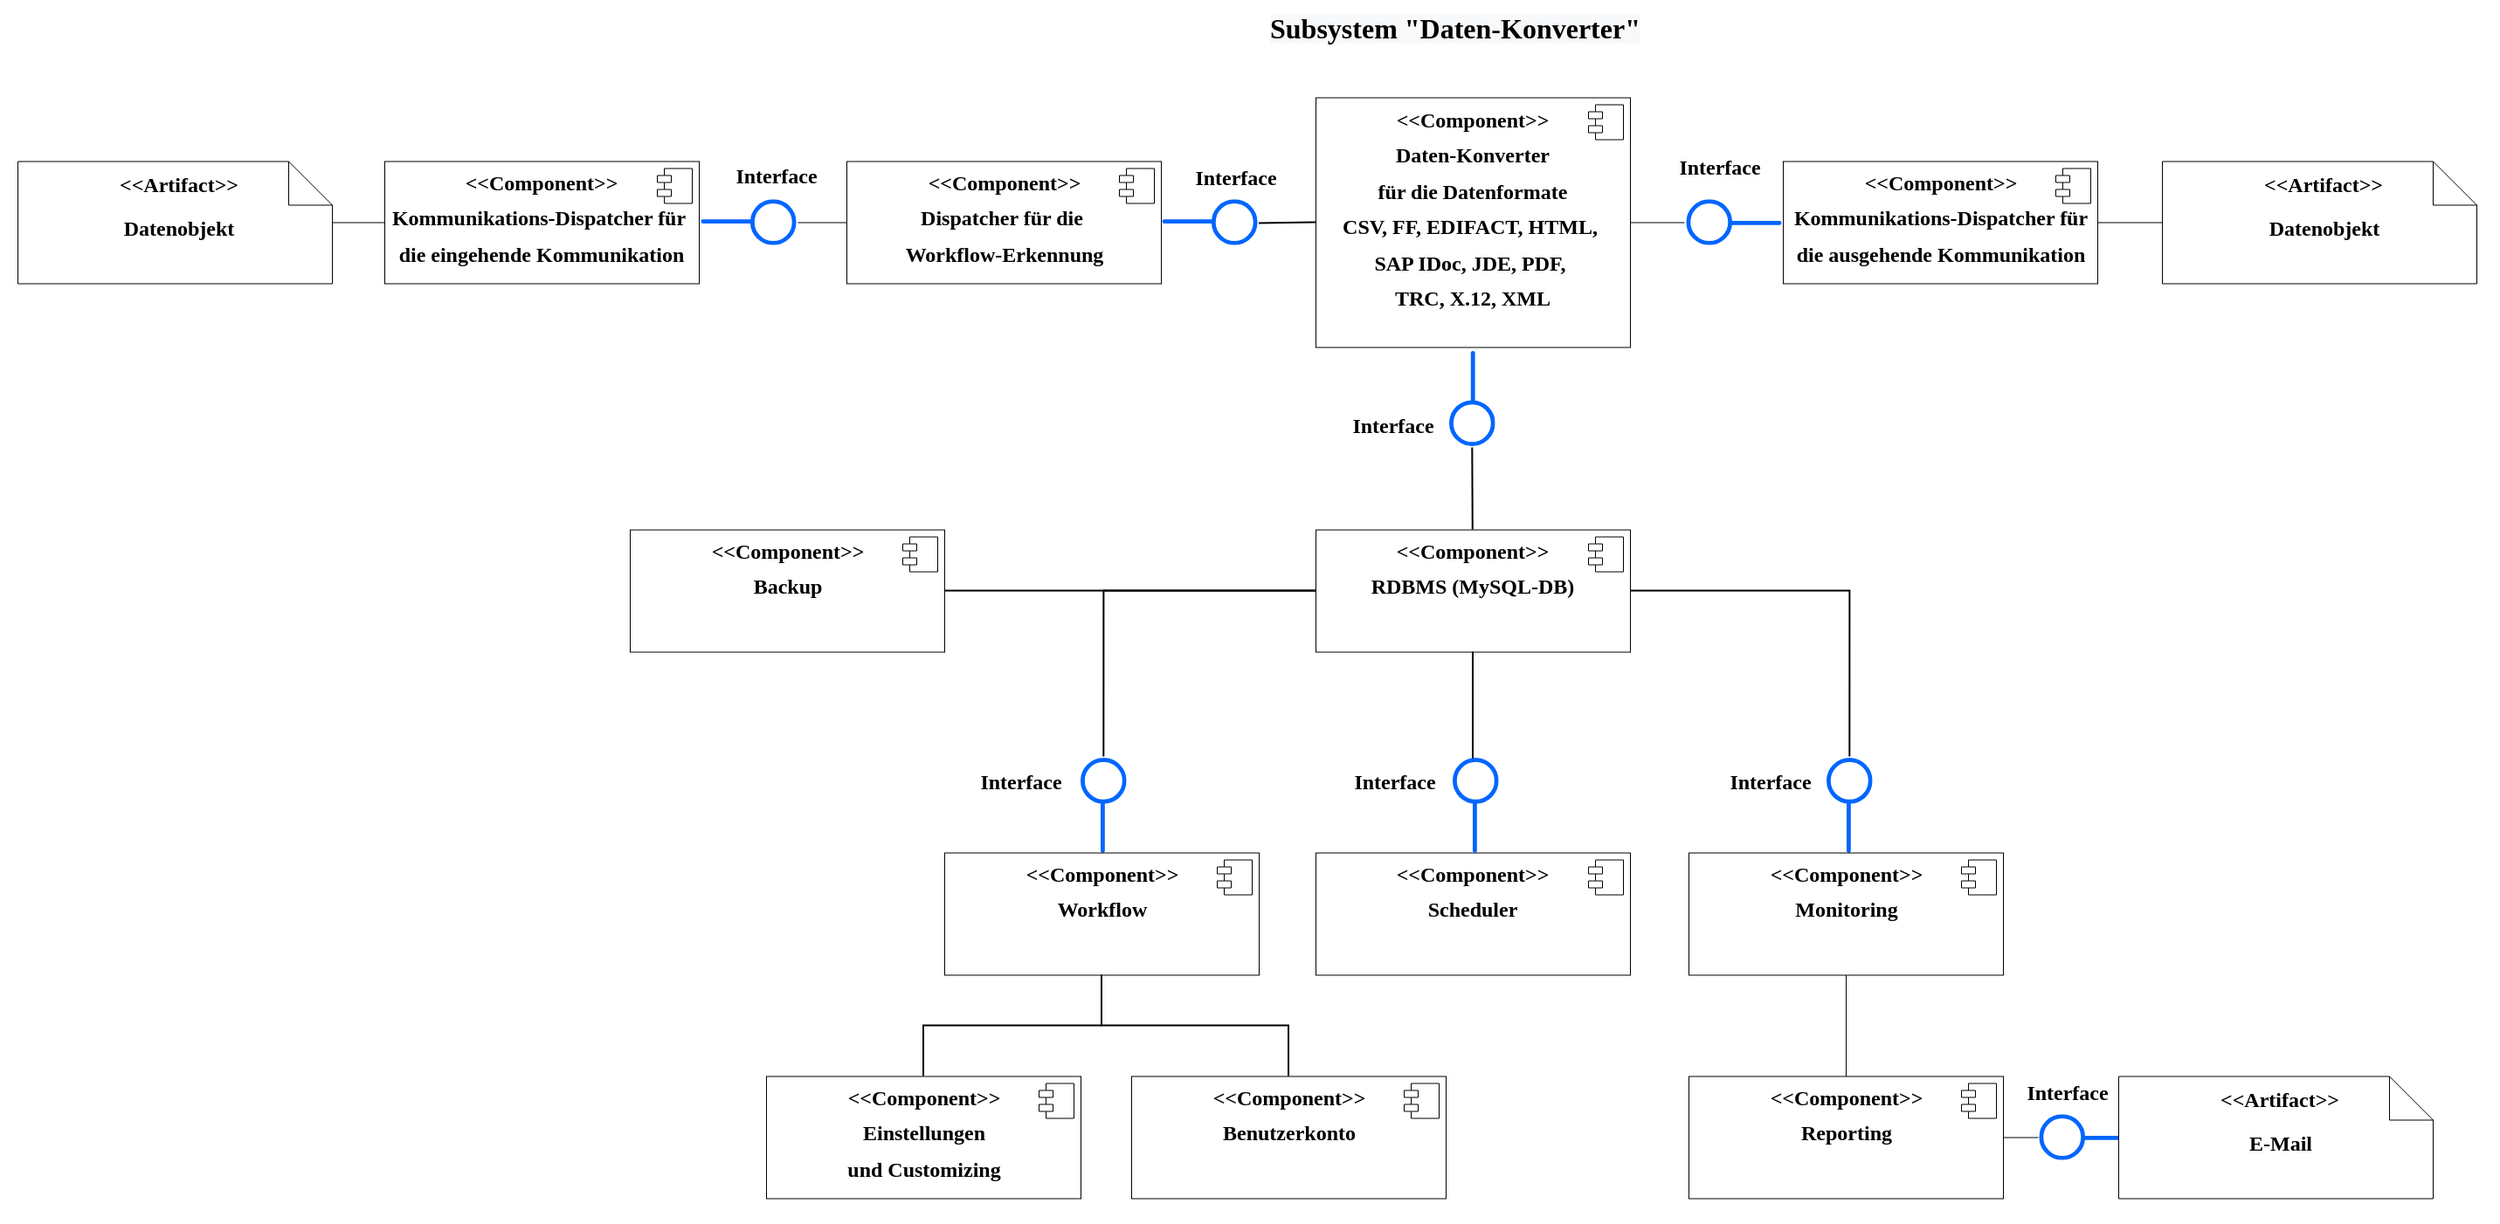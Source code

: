 <mxfile version="17.2.4" type="device"><diagram id="QjNjoe9z6QleJJcIfpzm" name="Seite-1"><mxGraphModel dx="5169" dy="2529" grid="1" gridSize="10" guides="1" tooltips="1" connect="1" arrows="1" fold="1" page="1" pageScale="1" pageWidth="1169" pageHeight="827" math="0" shadow="0"><root><mxCell id="0"/><mxCell id="1" parent="0"/><mxCell id="vFSxRSRgnRlP0eTOkqDe-31" value="" style="edgeStyle=none;rounded=0;orthogonalLoop=1;jettySize=auto;html=1;endArrow=none;endFill=0;" parent="1" edge="1"><mxGeometry relative="1" as="geometry"><mxPoint x="260" y="-955" as="sourcePoint"/></mxGeometry></mxCell><mxCell id="vFSxRSRgnRlP0eTOkqDe-32" style="edgeStyle=none;rounded=0;orthogonalLoop=1;jettySize=auto;html=1;entryX=-0.005;entryY=0.619;entryDx=0;entryDy=0;entryPerimeter=0;endArrow=none;endFill=0;" parent="1" edge="1"><mxGeometry relative="1" as="geometry"><mxPoint x="514" y="-954.716" as="sourcePoint"/></mxGeometry></mxCell><mxCell id="W8Vgu76qvDJkNmkZ7PKU-22" value="&lt;p style=&quot;margin: 6px 0px 0px&quot;&gt;&lt;span&gt;&amp;lt;&amp;lt;Component&amp;gt;&amp;gt;&lt;br&gt;&lt;/span&gt;&lt;/p&gt;&lt;p style=&quot;margin: 6px 0px 0px&quot;&gt;&lt;span&gt;Daten-Konverter&lt;/span&gt;&lt;/p&gt;&lt;p style=&quot;margin: 6px 0px 0px&quot;&gt;&lt;span&gt;für die Datenformate&lt;/span&gt;&lt;/p&gt;&lt;p style=&quot;margin: 6px 0px 0px&quot;&gt;&lt;span&gt;CSV, FF, EDIFACT, HTML,&amp;nbsp;&lt;/span&gt;&lt;/p&gt;&lt;p style=&quot;margin: 6px 0px 0px&quot;&gt;&lt;span&gt;SAP IDoc,&amp;nbsp;&lt;/span&gt;&lt;span&gt;JDE, PDF,&amp;nbsp;&lt;/span&gt;&lt;/p&gt;&lt;p style=&quot;margin: 6px 0px 0px&quot;&gt;&lt;span&gt;TRC, X.12, XML&lt;/span&gt;&lt;/p&gt;" style="align=center;overflow=fill;html=1;dropTarget=0;fontStyle=1;strokeWidth=0.5;fontFamily=Times New Roman;" parent="1" vertex="1"><mxGeometry x="-2547" y="-1104.25" width="180" height="143" as="geometry"/></mxCell><mxCell id="W8Vgu76qvDJkNmkZ7PKU-23" value="" style="shape=component;jettyWidth=8;jettyHeight=4;strokeWidth=0.5;fontFamily=Times New Roman;fontStyle=1" parent="W8Vgu76qvDJkNmkZ7PKU-22" vertex="1"><mxGeometry x="1" width="20" height="20" relative="1" as="geometry"><mxPoint x="-24" y="4" as="offset"/></mxGeometry></mxCell><mxCell id="6XGFLNyHwtxHlXejhk_V-9" style="edgeStyle=orthogonalEdgeStyle;rounded=0;orthogonalLoop=1;jettySize=auto;html=1;fontFamily=Times New Roman;endArrow=none;endFill=0;entryX=1;entryY=0.5;entryDx=0;entryDy=0;fontStyle=1" parent="1" source="W8Vgu76qvDJkNmkZ7PKU-27" target="RuedNKQZHPl8oqBOIeyW-1" edge="1"><mxGeometry relative="1" as="geometry"><mxPoint x="-2188.603" y="-731.853" as="targetPoint"/></mxGeometry></mxCell><mxCell id="6XGFLNyHwtxHlXejhk_V-13" style="edgeStyle=orthogonalEdgeStyle;rounded=0;orthogonalLoop=1;jettySize=auto;html=1;entryX=1;entryY=0.5;entryDx=0;entryDy=0;fontFamily=Times New Roman;endArrow=none;endFill=0;fontStyle=1" parent="1" source="W8Vgu76qvDJkNmkZ7PKU-27" target="6XGFLNyHwtxHlXejhk_V-5" edge="1"><mxGeometry relative="1" as="geometry"/></mxCell><mxCell id="6XGFLNyHwtxHlXejhk_V-20" style="edgeStyle=none;rounded=0;orthogonalLoop=1;jettySize=auto;html=1;entryX=1;entryY=0.5;entryDx=0;entryDy=0;fontFamily=Times New Roman;endArrow=none;endFill=0;fontStyle=1" parent="1" source="W8Vgu76qvDJkNmkZ7PKU-27" target="W8Vgu76qvDJkNmkZ7PKU-88" edge="1"><mxGeometry relative="1" as="geometry"/></mxCell><mxCell id="W8Vgu76qvDJkNmkZ7PKU-27" value="&lt;p style=&quot;margin: 6px 0px 0px&quot;&gt;&lt;span&gt;&amp;lt;&amp;lt;Component&amp;gt;&amp;gt;&lt;br&gt;&lt;/span&gt;&lt;/p&gt;&lt;p style=&quot;margin: 6px 0px 0px&quot;&gt;&lt;span&gt;RDBMS (MySQL-DB)&lt;/span&gt;&lt;/p&gt;" style="align=center;overflow=fill;html=1;dropTarget=0;fontStyle=1;strokeWidth=0.5;fontFamily=Times New Roman;" parent="1" vertex="1"><mxGeometry x="-2547" y="-856.75" width="180" height="70" as="geometry"/></mxCell><mxCell id="W8Vgu76qvDJkNmkZ7PKU-28" value="" style="shape=component;jettyWidth=8;jettyHeight=4;strokeWidth=0.5;fontFamily=Times New Roman;fontStyle=1" parent="W8Vgu76qvDJkNmkZ7PKU-27" vertex="1"><mxGeometry x="1" width="20" height="20" relative="1" as="geometry"><mxPoint x="-24" y="4" as="offset"/></mxGeometry></mxCell><mxCell id="W8Vgu76qvDJkNmkZ7PKU-88" value="&lt;p style=&quot;margin: 6px 0px 0px&quot;&gt;&lt;span&gt;&amp;lt;&amp;lt;Component&amp;gt;&amp;gt;&lt;br&gt;&lt;/span&gt;&lt;/p&gt;&lt;p style=&quot;margin: 6px 0px 0px&quot;&gt;&lt;span&gt;Backup&lt;/span&gt;&lt;/p&gt;" style="align=center;overflow=fill;html=1;dropTarget=0;fontStyle=1;strokeWidth=0.5;fontFamily=Times New Roman;" parent="1" vertex="1"><mxGeometry x="-2939.5" y="-856.75" width="180" height="70" as="geometry"/></mxCell><mxCell id="W8Vgu76qvDJkNmkZ7PKU-89" value="" style="shape=component;jettyWidth=8;jettyHeight=4;strokeWidth=0.5;fontFamily=Times New Roman;fontStyle=1" parent="W8Vgu76qvDJkNmkZ7PKU-88" vertex="1"><mxGeometry x="1" width="20" height="20" relative="1" as="geometry"><mxPoint x="-24" y="4" as="offset"/></mxGeometry></mxCell><mxCell id="BMP821mJh8FzuQ1PyHeo-16" value="&lt;p style=&quot;margin: 6px 0px 0px&quot;&gt;&lt;span&gt;&amp;lt;&amp;lt;Component&amp;gt;&amp;gt;&lt;br&gt;&lt;/span&gt;&lt;/p&gt;&lt;p style=&quot;margin: 6px 0px 0px&quot;&gt;&lt;span&gt;Kommunikations-Dispatcher für&amp;nbsp;&lt;/span&gt;&lt;/p&gt;&lt;p style=&quot;margin: 6px 0px 0px&quot;&gt;&lt;span&gt;die eingehende Kommunikation&lt;/span&gt;&lt;/p&gt;" style="align=center;overflow=fill;html=1;dropTarget=0;fontStyle=1;strokeWidth=0.5;fontFamily=Times New Roman;" parent="1" vertex="1"><mxGeometry x="-3080" y="-1067.75" width="180" height="70" as="geometry"/></mxCell><mxCell id="BMP821mJh8FzuQ1PyHeo-17" value="" style="shape=component;jettyWidth=8;jettyHeight=4;strokeWidth=0.5;fontFamily=Times New Roman;fontStyle=1" parent="BMP821mJh8FzuQ1PyHeo-16" vertex="1"><mxGeometry x="1" width="20" height="20" relative="1" as="geometry"><mxPoint x="-24" y="4" as="offset"/></mxGeometry></mxCell><mxCell id="BMP821mJh8FzuQ1PyHeo-19" value="&lt;p style=&quot;margin: 6px 0px 0px&quot;&gt;&lt;span&gt;&amp;lt;&amp;lt;Component&amp;gt;&amp;gt;&lt;br&gt;&lt;/span&gt;&lt;/p&gt;&lt;p style=&quot;margin: 6px 0px 0px&quot;&gt;&lt;span&gt;Kommunikations-Dispatcher für&lt;/span&gt;&lt;/p&gt;&lt;p style=&quot;margin: 6px 0px 0px&quot;&gt;&lt;span&gt;die ausgehende Kommunikation&lt;/span&gt;&lt;/p&gt;" style="align=center;overflow=fill;html=1;dropTarget=0;fontStyle=1;strokeWidth=0.5;fontFamily=Times New Roman;" parent="1" vertex="1"><mxGeometry x="-2279.5" y="-1067.75" width="180" height="70" as="geometry"/></mxCell><mxCell id="BMP821mJh8FzuQ1PyHeo-20" value="" style="shape=component;jettyWidth=8;jettyHeight=4;strokeWidth=0.5;fontFamily=Times New Roman;fontStyle=1" parent="BMP821mJh8FzuQ1PyHeo-19" vertex="1"><mxGeometry x="1" width="20" height="20" relative="1" as="geometry"><mxPoint x="-24" y="4" as="offset"/></mxGeometry></mxCell><mxCell id="BMP821mJh8FzuQ1PyHeo-44" value="" style="edgeStyle=none;rounded=0;orthogonalLoop=1;jettySize=auto;html=1;endArrow=none;endFill=0;strokeWidth=0.5;fontFamily=Times New Roman;exitX=0;exitY=0.5;exitDx=0;exitDy=0;exitPerimeter=0;fontStyle=1" parent="1" target="W8Vgu76qvDJkNmkZ7PKU-22" edge="1"><mxGeometry relative="1" as="geometry"><mxPoint x="-2364" y="-1064.75" as="targetPoint"/><mxPoint x="-2336" y="-1032.75" as="sourcePoint"/></mxGeometry></mxCell><mxCell id="BMP821mJh8FzuQ1PyHeo-34" value="" style="edgeStyle=none;rounded=0;orthogonalLoop=1;jettySize=auto;html=1;endArrow=none;endFill=0;strokeWidth=0.5;fontFamily=Times New Roman;fontStyle=1" parent="1" source="BMP821mJh8FzuQ1PyHeo-32" target="BMP821mJh8FzuQ1PyHeo-16" edge="1"><mxGeometry relative="1" as="geometry"/></mxCell><mxCell id="BMP821mJh8FzuQ1PyHeo-32" value="Datenobjekt" style="shape=note2;boundedLbl=1;whiteSpace=wrap;html=1;size=25;verticalAlign=top;align=center;spacingLeft=5;fontStyle=1;strokeWidth=0.5;fontFamily=Times New Roman;" parent="1" vertex="1"><mxGeometry x="-3290" y="-1067.75" width="180" height="70" as="geometry"/></mxCell><mxCell id="BMP821mJh8FzuQ1PyHeo-33" value="&lt;&lt;Artifact&gt;&gt;" style="resizeWidth=1;part=1;strokeColor=none;fillColor=none;align=center;spacingLeft=5;strokeWidth=0.5;fontFamily=Times New Roman;fontStyle=1" parent="BMP821mJh8FzuQ1PyHeo-32" vertex="1"><mxGeometry width="180" height="25" relative="1" as="geometry"/></mxCell><mxCell id="BMP821mJh8FzuQ1PyHeo-45" value="" style="edgeStyle=none;rounded=0;orthogonalLoop=1;jettySize=auto;html=1;endArrow=none;endFill=0;entryX=1;entryY=0.5;entryDx=0;entryDy=0;strokeWidth=0.5;fontFamily=Times New Roman;fontStyle=1" parent="1" source="BMP821mJh8FzuQ1PyHeo-35" target="BMP821mJh8FzuQ1PyHeo-19" edge="1"><mxGeometry relative="1" as="geometry"/></mxCell><mxCell id="BMP821mJh8FzuQ1PyHeo-35" value="Datenobjekt" style="shape=note2;boundedLbl=1;whiteSpace=wrap;html=1;size=25;verticalAlign=top;align=center;spacingLeft=5;fontStyle=1;strokeWidth=0.5;fontFamily=Times New Roman;" parent="1" vertex="1"><mxGeometry x="-2062.5" y="-1067.75" width="180" height="70" as="geometry"/></mxCell><mxCell id="BMP821mJh8FzuQ1PyHeo-36" value="&lt;&lt;Artifact&gt;&gt;" style="resizeWidth=1;part=1;strokeColor=none;fillColor=none;align=center;spacingLeft=5;strokeWidth=0.5;fontFamily=Times New Roman;fontStyle=1" parent="BMP821mJh8FzuQ1PyHeo-35" vertex="1"><mxGeometry width="180" height="25" relative="1" as="geometry"/></mxCell><mxCell id="BMP821mJh8FzuQ1PyHeo-53" value="" style="edgeStyle=none;rounded=0;orthogonalLoop=1;jettySize=auto;html=1;fontColor=#000000;endArrow=none;endFill=0;strokeWidth=0.5;fontFamily=Times New Roman;fontStyle=1;exitX=1;exitY=0.5;exitDx=0;exitDy=0;" parent="1" target="BMP821mJh8FzuQ1PyHeo-51" edge="1" source="6XGFLNyHwtxHlXejhk_V-21"><mxGeometry relative="1" as="geometry"><mxPoint x="-2847.5" y="-1029.59" as="sourcePoint"/></mxGeometry></mxCell><mxCell id="BMP821mJh8FzuQ1PyHeo-47" value="&lt;p style=&quot;margin: 6px 0px 0px;&quot;&gt;&lt;span&gt;&amp;lt;&amp;lt;Component&amp;gt;&amp;gt;&lt;br&gt;&lt;/span&gt;&lt;/p&gt;&lt;p style=&quot;margin: 6px 0px 0px;&quot;&gt;&lt;span&gt;Scheduler&lt;/span&gt;&lt;/p&gt;" style="align=center;overflow=fill;html=1;dropTarget=0;fontStyle=1;strokeWidth=0.5;fontFamily=Times New Roman;" parent="1" vertex="1"><mxGeometry x="-2547" y="-671.75" width="180" height="70" as="geometry"/></mxCell><mxCell id="BMP821mJh8FzuQ1PyHeo-48" value="" style="shape=component;jettyWidth=8;jettyHeight=4;strokeWidth=0.5;fontFamily=Times New Roman;fontStyle=1" parent="BMP821mJh8FzuQ1PyHeo-47" vertex="1"><mxGeometry x="1" width="20" height="20" relative="1" as="geometry"><mxPoint x="-24" y="4" as="offset"/></mxGeometry></mxCell><mxCell id="BMP821mJh8FzuQ1PyHeo-51" value="&lt;p style=&quot;margin: 6px 0px 0px&quot;&gt;&lt;span&gt;&amp;lt;&amp;lt;Component&amp;gt;&amp;gt;&lt;br&gt;&lt;/span&gt;&lt;/p&gt;&lt;p style=&quot;margin: 6px 0px 0px&quot;&gt;&lt;span&gt;Dispatcher für die&amp;nbsp;&lt;/span&gt;&lt;/p&gt;&lt;p style=&quot;margin: 6px 0px 0px&quot;&gt;&lt;span&gt;Workflow-Erkennung&lt;/span&gt;&lt;/p&gt;" style="align=center;overflow=fill;html=1;dropTarget=0;fontStyle=1;strokeWidth=0.5;fontFamily=Times New Roman;" parent="1" vertex="1"><mxGeometry x="-2815.5" y="-1067.75" width="180" height="70" as="geometry"/></mxCell><mxCell id="BMP821mJh8FzuQ1PyHeo-52" value="" style="shape=component;jettyWidth=8;jettyHeight=4;strokeWidth=0.5;fontFamily=Times New Roman;fontStyle=1" parent="BMP821mJh8FzuQ1PyHeo-51" vertex="1"><mxGeometry x="1" width="20" height="20" relative="1" as="geometry"><mxPoint x="-24" y="4" as="offset"/></mxGeometry></mxCell><mxCell id="RuedNKQZHPl8oqBOIeyW-4" style="edgeStyle=none;rounded=0;orthogonalLoop=1;jettySize=auto;html=1;endArrow=none;endFill=0;fontFamily=Times New Roman;entryX=0.5;entryY=1;entryDx=0;entryDy=0;fontStyle=1" parent="1" target="W8Vgu76qvDJkNmkZ7PKU-27" edge="1"><mxGeometry relative="1" as="geometry"><mxPoint x="-2457" y="-720" as="sourcePoint"/><mxPoint x="-2365.5" y="-708.75" as="targetPoint"/></mxGeometry></mxCell><mxCell id="RuedNKQZHPl8oqBOIeyW-3" value="" style="aspect=fixed;perimeter=ellipsePerimeter;html=1;align=center;shadow=0;dashed=0;spacingTop=3;image;image=img/lib/active_directory/interface.svg;rotation=-180;strokeWidth=0.5;fontFamily=Times New Roman;direction=south;fontStyle=1" parent="1" vertex="1"><mxGeometry x="-2468.5" y="-726.75" width="26.32" height="56" as="geometry"/></mxCell><mxCell id="RuedNKQZHPl8oqBOIeyW-6" value="Interface" style="text;html=1;align=center;verticalAlign=middle;resizable=0;points=[];autosize=1;strokeColor=none;fillColor=none;strokeWidth=0.5;fontFamily=Times New Roman;fontStyle=1" parent="1" vertex="1"><mxGeometry x="-2532.5" y="-721.75" width="60" height="20" as="geometry"/></mxCell><mxCell id="6XGFLNyHwtxHlXejhk_V-5" value="" style="aspect=fixed;perimeter=ellipsePerimeter;html=1;align=center;shadow=0;dashed=0;spacingTop=3;image;image=img/lib/active_directory/interface.svg;rotation=-180;strokeWidth=0.5;fontFamily=Times New Roman;direction=south;fontStyle=1" parent="1" vertex="1"><mxGeometry x="-2681.5" y="-726.75" width="26.32" height="56" as="geometry"/></mxCell><mxCell id="W8Vgu76qvDJkNmkZ7PKU-12" value="&lt;p style=&quot;margin: 6px 0px 0px;&quot;&gt;&lt;span&gt;&amp;lt;&amp;lt;Component&amp;gt;&amp;gt;&lt;br&gt;&lt;/span&gt;&lt;/p&gt;&lt;p style=&quot;margin: 6px 0px 0px;&quot;&gt;&lt;span&gt;Benutzerkonto&lt;/span&gt;&lt;/p&gt;" style="align=center;overflow=fill;html=1;dropTarget=0;fontStyle=1;strokeWidth=0.5;fontFamily=Times New Roman;" parent="1" vertex="1"><mxGeometry x="-2652.5" y="-543.75" width="180" height="70" as="geometry"/></mxCell><mxCell id="W8Vgu76qvDJkNmkZ7PKU-13" value="" style="shape=component;jettyWidth=8;jettyHeight=4;strokeWidth=0.5;fontFamily=Times New Roman;fontStyle=1" parent="W8Vgu76qvDJkNmkZ7PKU-12" vertex="1"><mxGeometry x="1" width="20" height="20" relative="1" as="geometry"><mxPoint x="-24" y="4" as="offset"/></mxGeometry></mxCell><mxCell id="6XGFLNyHwtxHlXejhk_V-3" style="edgeStyle=orthogonalEdgeStyle;rounded=0;orthogonalLoop=1;jettySize=auto;html=1;entryX=0.5;entryY=0;entryDx=0;entryDy=0;fontFamily=Times New Roman;endArrow=none;endFill=0;fontStyle=1" parent="1" source="W8Vgu76qvDJkNmkZ7PKU-14" target="W8Vgu76qvDJkNmkZ7PKU-12" edge="1"><mxGeometry relative="1" as="geometry"/></mxCell><mxCell id="W8Vgu76qvDJkNmkZ7PKU-14" value="&lt;p style=&quot;margin: 6px 0px 0px;&quot;&gt;&lt;span&gt;&amp;lt;&amp;lt;Component&amp;gt;&amp;gt;&lt;br&gt;&lt;/span&gt;&lt;/p&gt;&lt;p style=&quot;margin: 6px 0px 0px;&quot;&gt;&lt;span&gt;Workflow&lt;/span&gt;&lt;/p&gt;" style="align=center;overflow=fill;html=1;dropTarget=0;fontStyle=1;strokeWidth=0.5;fontFamily=Times New Roman;" parent="1" vertex="1"><mxGeometry x="-2759.5" y="-671.75" width="180" height="70" as="geometry"/></mxCell><mxCell id="W8Vgu76qvDJkNmkZ7PKU-15" value="" style="shape=component;jettyWidth=8;jettyHeight=4;strokeWidth=0.5;fontFamily=Times New Roman;fontStyle=1" parent="W8Vgu76qvDJkNmkZ7PKU-14" vertex="1"><mxGeometry x="1" width="20" height="20" relative="1" as="geometry"><mxPoint x="-24" y="4" as="offset"/></mxGeometry></mxCell><mxCell id="W8Vgu76qvDJkNmkZ7PKU-115" value="&lt;p style=&quot;margin: 6px 0px 0px;&quot;&gt;&lt;span&gt;&amp;lt;&amp;lt;Component&amp;gt;&amp;gt;&lt;br&gt;&lt;/span&gt;&lt;/p&gt;&lt;p style=&quot;margin: 6px 0px 0px;&quot;&gt;&lt;span&gt;Einstellungen&lt;/span&gt;&lt;/p&gt;&lt;p style=&quot;margin: 6px 0px 0px;&quot;&gt;&lt;span&gt;und Customizing&lt;/span&gt;&lt;/p&gt;" style="align=center;overflow=fill;html=1;dropTarget=0;fontStyle=1;strokeWidth=0.5;fontFamily=Times New Roman;" parent="1" vertex="1"><mxGeometry x="-2861.5" y="-543.75" width="180" height="70" as="geometry"/></mxCell><mxCell id="W8Vgu76qvDJkNmkZ7PKU-116" value="" style="shape=component;jettyWidth=8;jettyHeight=4;strokeWidth=0.5;fontFamily=Times New Roman;fontStyle=1" parent="W8Vgu76qvDJkNmkZ7PKU-115" vertex="1"><mxGeometry x="1" width="20" height="20" relative="1" as="geometry"><mxPoint x="-24" y="4" as="offset"/></mxGeometry></mxCell><mxCell id="6XGFLNyHwtxHlXejhk_V-2" style="edgeStyle=orthogonalEdgeStyle;rounded=0;orthogonalLoop=1;jettySize=auto;html=1;entryX=0.5;entryY=0;entryDx=0;entryDy=0;fontFamily=Times New Roman;endArrow=none;endFill=0;fontStyle=1" parent="1" source="W8Vgu76qvDJkNmkZ7PKU-14" target="W8Vgu76qvDJkNmkZ7PKU-115" edge="1"><mxGeometry relative="1" as="geometry"/></mxCell><mxCell id="vFSxRSRgnRlP0eTOkqDe-62" style="edgeStyle=orthogonalEdgeStyle;rounded=0;orthogonalLoop=1;jettySize=auto;html=1;exitX=1;exitY=0.5;exitDx=0;exitDy=0;entryX=1;entryY=0.75;entryDx=0;entryDy=0;endArrow=none;endFill=0;strokeWidth=0.5;fontFamily=Times New Roman;fontStyle=1" parent="1" source="W8Vgu76qvDJkNmkZ7PKU-14" target="W8Vgu76qvDJkNmkZ7PKU-14" edge="1"><mxGeometry relative="1" as="geometry"/></mxCell><mxCell id="RuedNKQZHPl8oqBOIeyW-1" value="" style="aspect=fixed;perimeter=ellipsePerimeter;html=1;align=center;shadow=0;dashed=0;spacingTop=3;image;image=img/lib/active_directory/interface.svg;rotation=-180;strokeWidth=0.5;fontFamily=Times New Roman;direction=south;fontStyle=1" parent="1" vertex="1"><mxGeometry x="-2254.5" y="-726.75" width="26.32" height="56" as="geometry"/></mxCell><mxCell id="RuedNKQZHPl8oqBOIeyW-5" value="Interface" style="text;html=1;align=center;verticalAlign=middle;resizable=0;points=[];autosize=1;strokeColor=none;fillColor=none;strokeWidth=0.5;fontFamily=Times New Roman;fontStyle=1" parent="1" vertex="1"><mxGeometry x="-2317.5" y="-721.75" width="60" height="20" as="geometry"/></mxCell><mxCell id="W8Vgu76qvDJkNmkZ7PKU-35" value="&lt;p style=&quot;margin: 6px 0px 0px;&quot;&gt;&lt;span&gt;&amp;lt;&amp;lt;Component&amp;gt;&amp;gt;&lt;br&gt;&lt;/span&gt;&lt;/p&gt;&lt;p style=&quot;margin: 6px 0px 0px;&quot;&gt;&lt;span&gt;Reporting&lt;/span&gt;&lt;/p&gt;" style="align=center;overflow=fill;html=1;dropTarget=0;fontStyle=1;strokeWidth=0.5;fontFamily=Times New Roman;" parent="1" vertex="1"><mxGeometry x="-2333.5" y="-543.75" width="180" height="70" as="geometry"/></mxCell><mxCell id="W8Vgu76qvDJkNmkZ7PKU-36" value="" style="shape=component;jettyWidth=8;jettyHeight=4;strokeWidth=0.5;fontFamily=Times New Roman;fontStyle=1" parent="W8Vgu76qvDJkNmkZ7PKU-35" vertex="1"><mxGeometry x="1" width="20" height="20" relative="1" as="geometry"><mxPoint x="-24" y="4" as="offset"/></mxGeometry></mxCell><mxCell id="BMP821mJh8FzuQ1PyHeo-46" value="" style="edgeStyle=none;rounded=0;orthogonalLoop=1;jettySize=auto;html=1;fontColor=#000000;endArrow=none;endFill=0;entryX=1;entryY=0.5;entryDx=0;entryDy=0;strokeWidth=0.5;fontFamily=Times New Roman;exitX=1;exitY=0.5;exitDx=0;exitDy=0;fontStyle=1" parent="1" source="vFSxRSRgnRlP0eTOkqDe-46" target="W8Vgu76qvDJkNmkZ7PKU-35" edge="1"><mxGeometry relative="1" as="geometry"><mxPoint x="-2132.5" y="-500.75" as="sourcePoint"/></mxGeometry></mxCell><mxCell id="vFSxRSRgnRlP0eTOkqDe-46" value="" style="aspect=fixed;perimeter=ellipsePerimeter;html=1;align=center;shadow=0;dashed=0;spacingTop=3;image;image=img/lib/active_directory/interface.svg;rotation=-180;strokeWidth=0.5;fontFamily=Times New Roman;fontStyle=1" parent="1" vertex="1"><mxGeometry x="-2133.5" y="-521.91" width="56" height="26.32" as="geometry"/></mxCell><mxCell id="vFSxRSRgnRlP0eTOkqDe-55" value="E-Mail" style="shape=note2;boundedLbl=1;whiteSpace=wrap;html=1;size=25;verticalAlign=top;align=center;spacingLeft=5;fontStyle=1;strokeWidth=0.5;fontFamily=Times New Roman;" parent="1" vertex="1"><mxGeometry x="-2087.5" y="-543.75" width="180" height="70" as="geometry"/></mxCell><mxCell id="vFSxRSRgnRlP0eTOkqDe-56" value="&lt;&lt;Artifact&gt;&gt;" style="resizeWidth=1;part=1;strokeColor=none;fillColor=none;align=center;spacingLeft=5;strokeWidth=0.5;fontFamily=Times New Roman;fontStyle=1" parent="vFSxRSRgnRlP0eTOkqDe-55" vertex="1"><mxGeometry width="180" height="25" relative="1" as="geometry"/></mxCell><mxCell id="vFSxRSRgnRlP0eTOkqDe-80" value="Interface" style="text;html=1;align=center;verticalAlign=middle;resizable=0;points=[];autosize=1;strokeColor=none;fillColor=none;strokeWidth=0.5;fontFamily=Times New Roman;fontStyle=1" parent="1" vertex="1"><mxGeometry x="-2147.5" y="-543.75" width="60" height="20" as="geometry"/></mxCell><mxCell id="BMP821mJh8FzuQ1PyHeo-11" value="&lt;p style=&quot;margin: 6px 0px 0px;&quot;&gt;&lt;span&gt;&amp;lt;&amp;lt;Component&amp;gt;&amp;gt;&lt;br&gt;&lt;/span&gt;&lt;/p&gt;&lt;p style=&quot;margin: 6px 0px 0px;&quot;&gt;&lt;span&gt;Monitoring&lt;/span&gt;&lt;/p&gt;" style="align=center;overflow=fill;html=1;dropTarget=0;fontStyle=1;strokeWidth=0.5;fontFamily=Times New Roman;" parent="1" vertex="1"><mxGeometry x="-2333.5" y="-671.75" width="180" height="70" as="geometry"/></mxCell><mxCell id="BMP821mJh8FzuQ1PyHeo-12" value="" style="shape=component;jettyWidth=8;jettyHeight=4;strokeWidth=0.5;fontFamily=Times New Roman;fontStyle=1" parent="BMP821mJh8FzuQ1PyHeo-11" vertex="1"><mxGeometry x="1" width="20" height="20" relative="1" as="geometry"><mxPoint x="-24" y="4" as="offset"/></mxGeometry></mxCell><mxCell id="BMP821mJh8FzuQ1PyHeo-15" value="" style="edgeStyle=none;rounded=0;orthogonalLoop=1;jettySize=auto;html=1;endArrow=none;endFill=0;entryX=0.5;entryY=1;entryDx=0;entryDy=0;strokeWidth=0.5;fontFamily=Times New Roman;fontStyle=1" parent="1" source="W8Vgu76qvDJkNmkZ7PKU-35" target="BMP821mJh8FzuQ1PyHeo-11" edge="1"><mxGeometry relative="1" as="geometry"/></mxCell><mxCell id="BMP821mJh8FzuQ1PyHeo-14" style="edgeStyle=none;rounded=0;orthogonalLoop=1;jettySize=auto;html=1;exitX=0.25;exitY=1;exitDx=0;exitDy=0;endArrow=none;endFill=0;strokeWidth=0.5;fontFamily=Times New Roman;fontStyle=1" parent="1" source="W8Vgu76qvDJkNmkZ7PKU-35" target="W8Vgu76qvDJkNmkZ7PKU-35" edge="1"><mxGeometry relative="1" as="geometry"/></mxCell><mxCell id="6XGFLNyHwtxHlXejhk_V-15" value="Interface" style="text;html=1;align=center;verticalAlign=middle;resizable=0;points=[];autosize=1;strokeColor=none;fillColor=none;strokeWidth=0.5;fontFamily=Times New Roman;fontStyle=1" parent="1" vertex="1"><mxGeometry x="-2746.5" y="-721.75" width="60" height="20" as="geometry"/></mxCell><mxCell id="6XGFLNyHwtxHlXejhk_V-18" value="" style="rounded=0;orthogonalLoop=1;jettySize=auto;html=1;fontFamily=Times New Roman;endArrow=none;endFill=0;fontStyle=1" parent="1" source="6XGFLNyHwtxHlXejhk_V-16" target="W8Vgu76qvDJkNmkZ7PKU-27" edge="1"><mxGeometry relative="1" as="geometry"/></mxCell><mxCell id="6XGFLNyHwtxHlXejhk_V-16" value="" style="aspect=fixed;perimeter=ellipsePerimeter;html=1;align=center;shadow=0;dashed=0;spacingTop=3;image;image=img/lib/active_directory/interface.svg;rotation=-180;strokeWidth=0.5;fontFamily=Times New Roman;direction=north;fontStyle=1" parent="1" vertex="1"><mxGeometry x="-2470.5" y="-959.75" width="26.32" height="56" as="geometry"/></mxCell><mxCell id="6XGFLNyHwtxHlXejhk_V-19" value="Interface" style="text;html=1;align=center;verticalAlign=middle;resizable=0;points=[];autosize=1;strokeColor=none;fillColor=none;strokeWidth=0.5;fontFamily=Times New Roman;fontStyle=1" parent="1" vertex="1"><mxGeometry x="-2533.5" y="-925.75" width="60" height="20" as="geometry"/></mxCell><mxCell id="6XGFLNyHwtxHlXejhk_V-21" value="" style="aspect=fixed;perimeter=ellipsePerimeter;html=1;align=center;shadow=0;dashed=0;spacingTop=3;image;image=img/lib/active_directory/interface.svg;rotation=-180;strokeWidth=0.5;fontFamily=Times New Roman;direction=west;fontStyle=1" parent="1" vertex="1"><mxGeometry x="-2899.5" y="-1045.91" width="56" height="26.32" as="geometry"/></mxCell><mxCell id="6XGFLNyHwtxHlXejhk_V-24" value="" style="edgeStyle=none;rounded=0;orthogonalLoop=1;jettySize=auto;html=1;fontFamily=Times New Roman;endArrow=none;endFill=0;fontStyle=1" parent="1" source="6XGFLNyHwtxHlXejhk_V-22" target="W8Vgu76qvDJkNmkZ7PKU-22" edge="1"><mxGeometry relative="1" as="geometry"/></mxCell><mxCell id="6XGFLNyHwtxHlXejhk_V-22" value="" style="aspect=fixed;perimeter=ellipsePerimeter;html=1;align=center;shadow=0;dashed=0;spacingTop=3;image;image=img/lib/active_directory/interface.svg;rotation=-180;strokeWidth=0.5;fontFamily=Times New Roman;direction=west;fontStyle=1" parent="1" vertex="1"><mxGeometry x="-2635.5" y="-1045.91" width="56" height="26.32" as="geometry"/></mxCell><mxCell id="6XGFLNyHwtxHlXejhk_V-25" value="Interface" style="text;html=1;align=center;verticalAlign=middle;resizable=0;points=[];autosize=1;strokeColor=none;fillColor=none;strokeWidth=0.5;fontFamily=Times New Roman;fontStyle=1" parent="1" vertex="1"><mxGeometry x="-2886.5" y="-1068.75" width="60" height="20" as="geometry"/></mxCell><mxCell id="6XGFLNyHwtxHlXejhk_V-26" value="Interface" style="text;html=1;align=center;verticalAlign=middle;resizable=0;points=[];autosize=1;strokeColor=none;fillColor=none;strokeWidth=0.5;fontFamily=Times New Roman;fontStyle=1" parent="1" vertex="1"><mxGeometry x="-2623.5" y="-1067.75" width="60" height="20" as="geometry"/></mxCell><mxCell id="6XGFLNyHwtxHlXejhk_V-27" value="" style="aspect=fixed;perimeter=ellipsePerimeter;html=1;align=center;shadow=0;dashed=0;spacingTop=3;image;image=img/lib/active_directory/interface.svg;rotation=-180;strokeWidth=0.5;fontFamily=Times New Roman;direction=east;fontStyle=1" parent="1" vertex="1"><mxGeometry x="-2335.5" y="-1045.91" width="56" height="26.32" as="geometry"/></mxCell><mxCell id="6XGFLNyHwtxHlXejhk_V-28" value="Interface" style="text;html=1;align=center;verticalAlign=middle;resizable=0;points=[];autosize=1;strokeColor=none;fillColor=none;strokeWidth=0.5;fontFamily=Times New Roman;fontStyle=1" parent="1" vertex="1"><mxGeometry x="-2346.5" y="-1074" width="60" height="20" as="geometry"/></mxCell><mxCell id="OFIUoShQM9Aob89eX4r--1" value="&lt;span style=&quot;color: rgb(0, 0, 0); font-family: &amp;quot;times new roman&amp;quot;; font-size: 16px; font-style: normal; letter-spacing: normal; text-align: center; text-indent: 0px; text-transform: none; word-spacing: 0px; background-color: rgb(248, 249, 250);&quot;&gt;Subsystem&lt;span&gt;&amp;nbsp;&lt;/span&gt;&lt;font&gt;&quot;Daten&lt;/font&gt;&lt;/span&gt;&lt;span style=&quot;color: rgb(0, 0, 0); font-family: &amp;quot;times new roman&amp;quot;; font-size: 16px; font-style: normal; letter-spacing: normal; text-align: center; text-indent: 0px; text-transform: none; word-spacing: 0px; background-color: rgb(248, 249, 250);&quot;&gt;-Konverter&quot;&lt;/span&gt;" style="text;whiteSpace=wrap;html=1;fontStyle=1" parent="1" vertex="1"><mxGeometry x="-2575.34" y="-1160" width="240" height="30" as="geometry"/></mxCell><mxCell id="X1fbwUJH_0rMsSq-QuVI-1" value="&amp;nbsp;" style="text;html=1;align=center;verticalAlign=middle;resizable=0;points=[];autosize=1;strokeColor=none;fillColor=none;" vertex="1" parent="1"><mxGeometry x="-1890" y="-1030" width="20" height="20" as="geometry"/></mxCell><mxCell id="X1fbwUJH_0rMsSq-QuVI-2" value="&amp;nbsp;" style="text;html=1;align=center;verticalAlign=middle;resizable=0;points=[];autosize=1;strokeColor=none;fillColor=none;" vertex="1" parent="1"><mxGeometry x="-3300" y="-1039.59" width="20" height="20" as="geometry"/></mxCell><mxCell id="X1fbwUJH_0rMsSq-QuVI-3" value="&amp;nbsp;" style="text;html=1;align=center;verticalAlign=middle;resizable=0;points=[];autosize=1;strokeColor=none;fillColor=none;" vertex="1" parent="1"><mxGeometry x="-2547" y="-480" width="20" height="20" as="geometry"/></mxCell></root></mxGraphModel></diagram></mxfile>